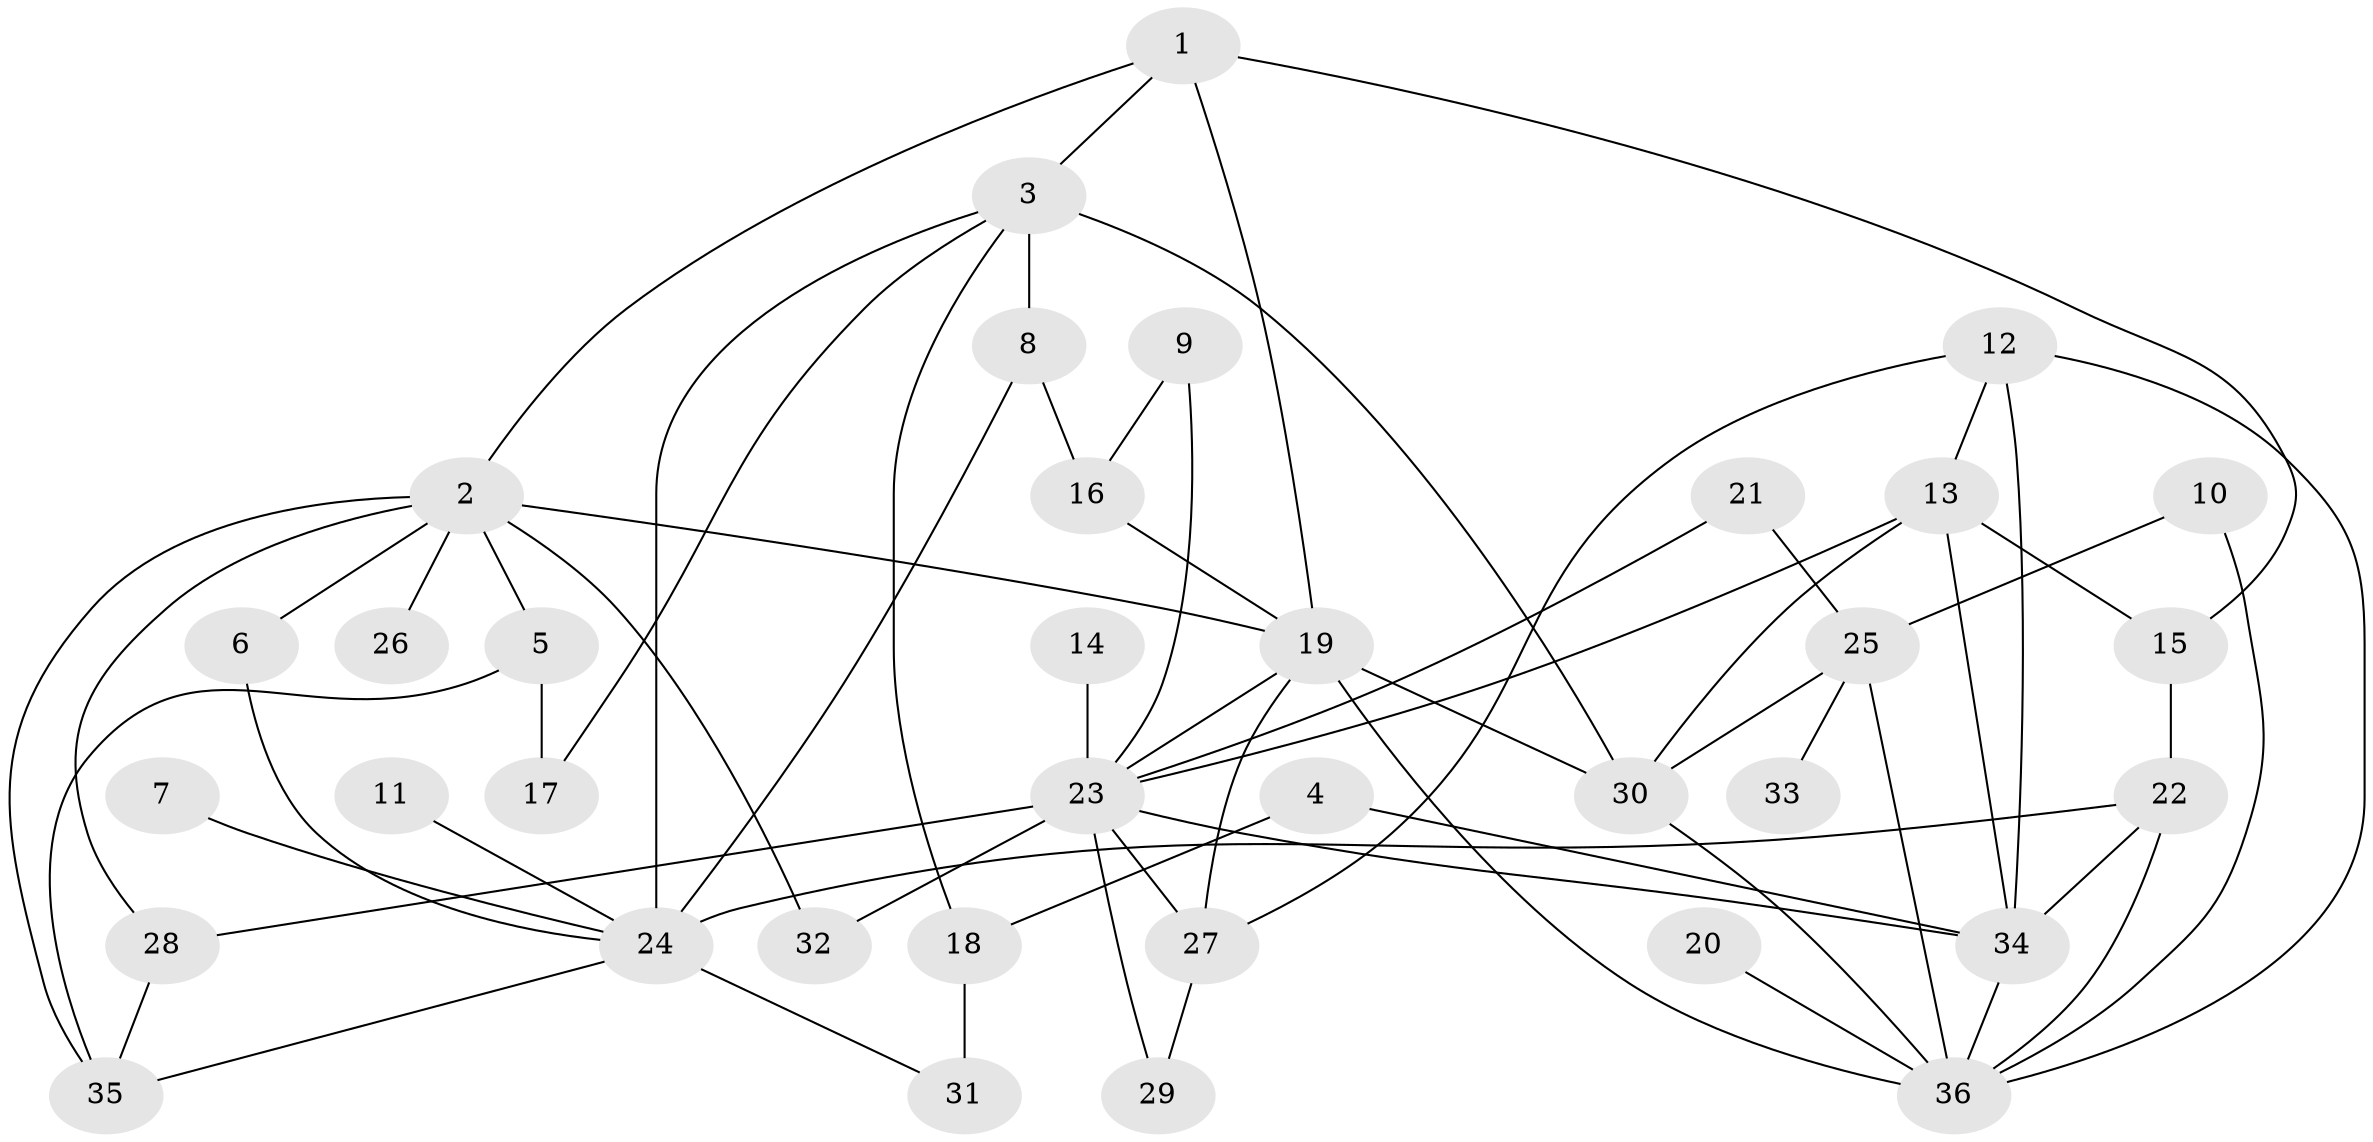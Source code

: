 // original degree distribution, {5: 0.15492957746478872, 7: 0.028169014084507043, 4: 0.09859154929577464, 2: 0.3380281690140845, 3: 0.18309859154929578, 6: 0.028169014084507043, 1: 0.16901408450704225}
// Generated by graph-tools (version 1.1) at 2025/49/03/09/25 03:49:25]
// undirected, 36 vertices, 65 edges
graph export_dot {
graph [start="1"]
  node [color=gray90,style=filled];
  1;
  2;
  3;
  4;
  5;
  6;
  7;
  8;
  9;
  10;
  11;
  12;
  13;
  14;
  15;
  16;
  17;
  18;
  19;
  20;
  21;
  22;
  23;
  24;
  25;
  26;
  27;
  28;
  29;
  30;
  31;
  32;
  33;
  34;
  35;
  36;
  1 -- 2 [weight=1.0];
  1 -- 3 [weight=1.0];
  1 -- 15 [weight=1.0];
  1 -- 19 [weight=1.0];
  2 -- 5 [weight=1.0];
  2 -- 6 [weight=1.0];
  2 -- 19 [weight=1.0];
  2 -- 26 [weight=1.0];
  2 -- 28 [weight=1.0];
  2 -- 32 [weight=1.0];
  2 -- 35 [weight=1.0];
  3 -- 8 [weight=1.0];
  3 -- 17 [weight=1.0];
  3 -- 18 [weight=1.0];
  3 -- 24 [weight=1.0];
  3 -- 30 [weight=2.0];
  4 -- 18 [weight=1.0];
  4 -- 34 [weight=1.0];
  5 -- 17 [weight=1.0];
  5 -- 35 [weight=1.0];
  6 -- 24 [weight=1.0];
  7 -- 24 [weight=1.0];
  8 -- 16 [weight=1.0];
  8 -- 24 [weight=1.0];
  9 -- 16 [weight=1.0];
  9 -- 23 [weight=1.0];
  10 -- 25 [weight=1.0];
  10 -- 36 [weight=1.0];
  11 -- 24 [weight=1.0];
  12 -- 13 [weight=1.0];
  12 -- 27 [weight=1.0];
  12 -- 34 [weight=1.0];
  12 -- 36 [weight=1.0];
  13 -- 15 [weight=1.0];
  13 -- 23 [weight=1.0];
  13 -- 30 [weight=1.0];
  13 -- 34 [weight=1.0];
  14 -- 23 [weight=1.0];
  15 -- 22 [weight=1.0];
  16 -- 19 [weight=1.0];
  18 -- 31 [weight=2.0];
  19 -- 23 [weight=1.0];
  19 -- 27 [weight=1.0];
  19 -- 30 [weight=1.0];
  19 -- 36 [weight=1.0];
  20 -- 36 [weight=1.0];
  21 -- 23 [weight=1.0];
  21 -- 25 [weight=1.0];
  22 -- 24 [weight=2.0];
  22 -- 34 [weight=1.0];
  22 -- 36 [weight=1.0];
  23 -- 27 [weight=1.0];
  23 -- 28 [weight=1.0];
  23 -- 29 [weight=1.0];
  23 -- 32 [weight=1.0];
  23 -- 34 [weight=1.0];
  24 -- 31 [weight=1.0];
  24 -- 35 [weight=1.0];
  25 -- 30 [weight=1.0];
  25 -- 33 [weight=1.0];
  25 -- 36 [weight=1.0];
  27 -- 29 [weight=1.0];
  28 -- 35 [weight=1.0];
  30 -- 36 [weight=1.0];
  34 -- 36 [weight=1.0];
}
